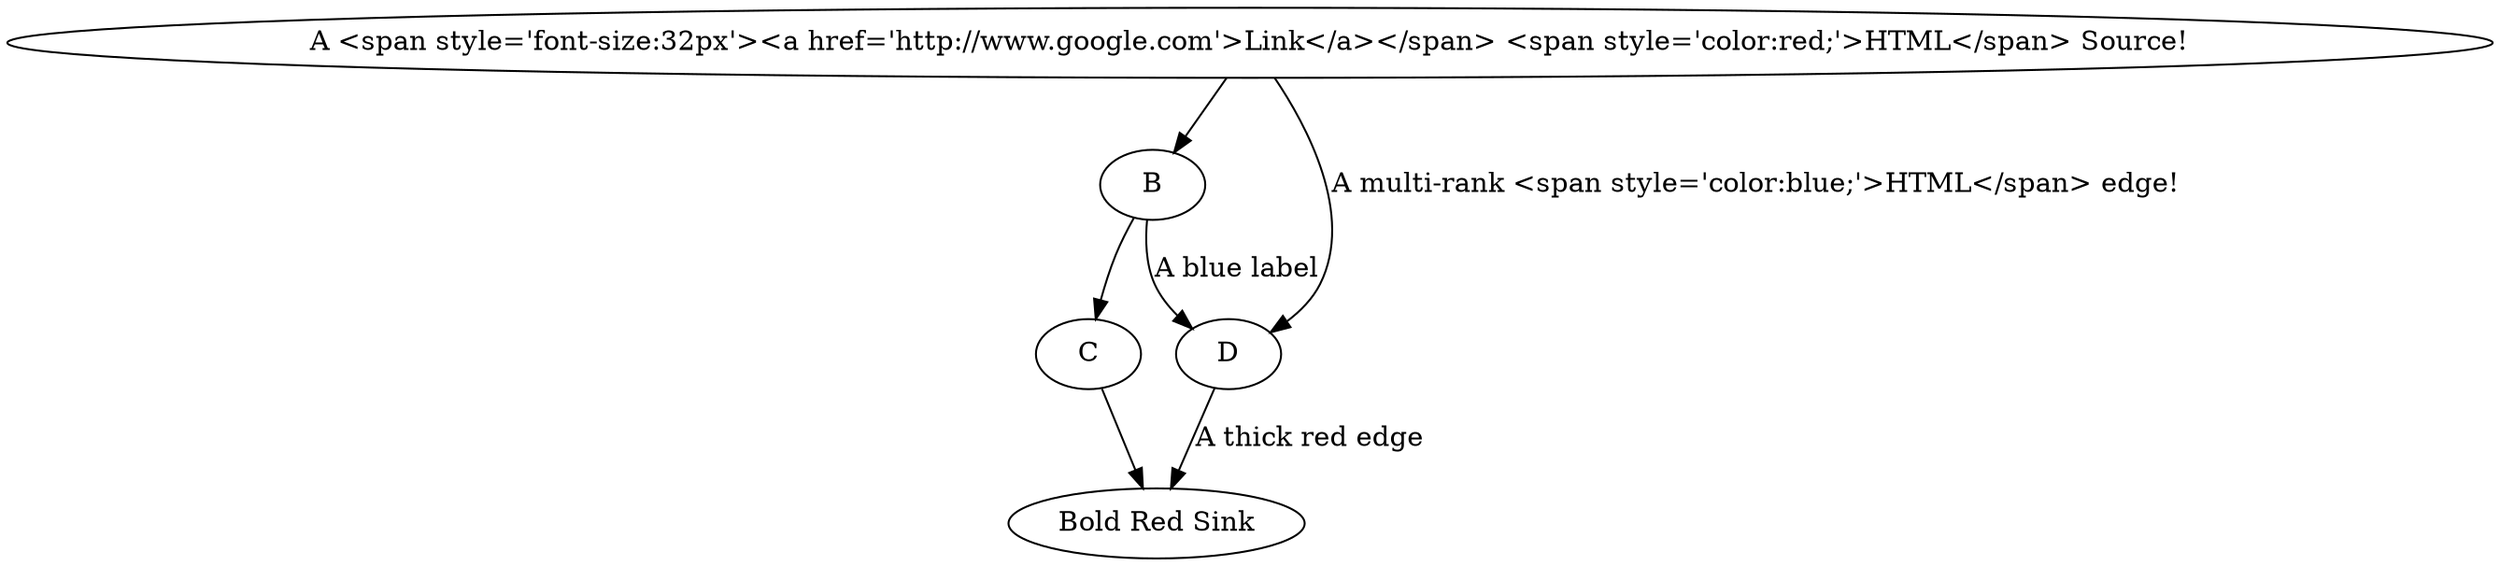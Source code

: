 digraph {
    /* Note: HTML labels do not work in IE, which lacks support for <foreignObject> tags. */
    node [rx=5 ry=5 labelStyle="font: 300 14px 'Helvetica Neue', Helvetica"]
    edge [labelStyle="font: 300 14px 'Helvetica Neue', Helvetica"]
    A [labelType="html"
       label="A <span style='font-size:32px'><a href='http://www.google.com'>Link</a></span> <span style='color:red;'>HTML</span> Source!"];
    C;
    E [label="Bold Red Sink" style="fill: #f77; font-weight: bold"];
    A -> B -> C;
    B -> D [label="A blue label" labelStyle="fill: #55f; font-weight: bold;"];
    D -> E [label="A thick red edge" style="stroke: #f77; stroke-width: 2px;" arrowheadStyle="fill: #f77"];
    C -> E;
    A -> D [labelType="html" label="A multi-rank <span style='color:blue;'>HTML</span> edge!"];
}
